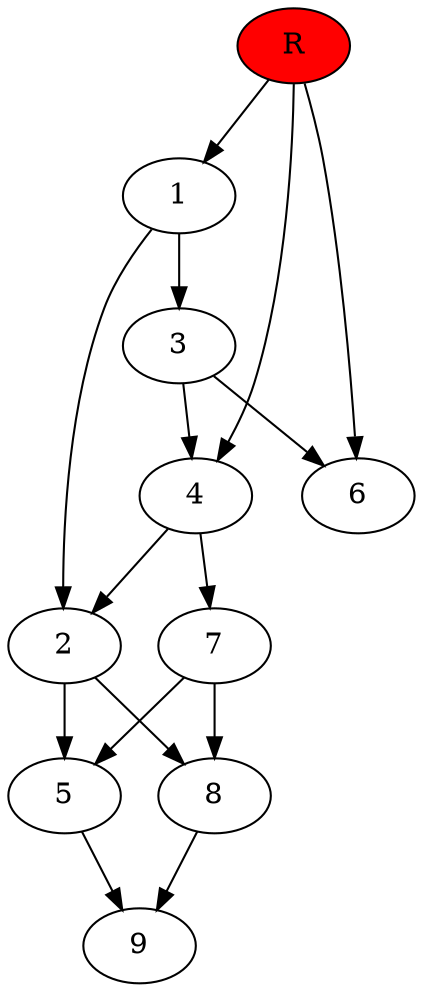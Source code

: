 digraph prb76127 {
	1
	2
	3
	4
	5
	6
	7
	8
	R [fillcolor="#ff0000" style=filled]
	1 -> 2
	1 -> 3
	2 -> 5
	2 -> 8
	3 -> 4
	3 -> 6
	4 -> 2
	4 -> 7
	5 -> 9
	7 -> 5
	7 -> 8
	8 -> 9
	R -> 1
	R -> 4
	R -> 6
}
